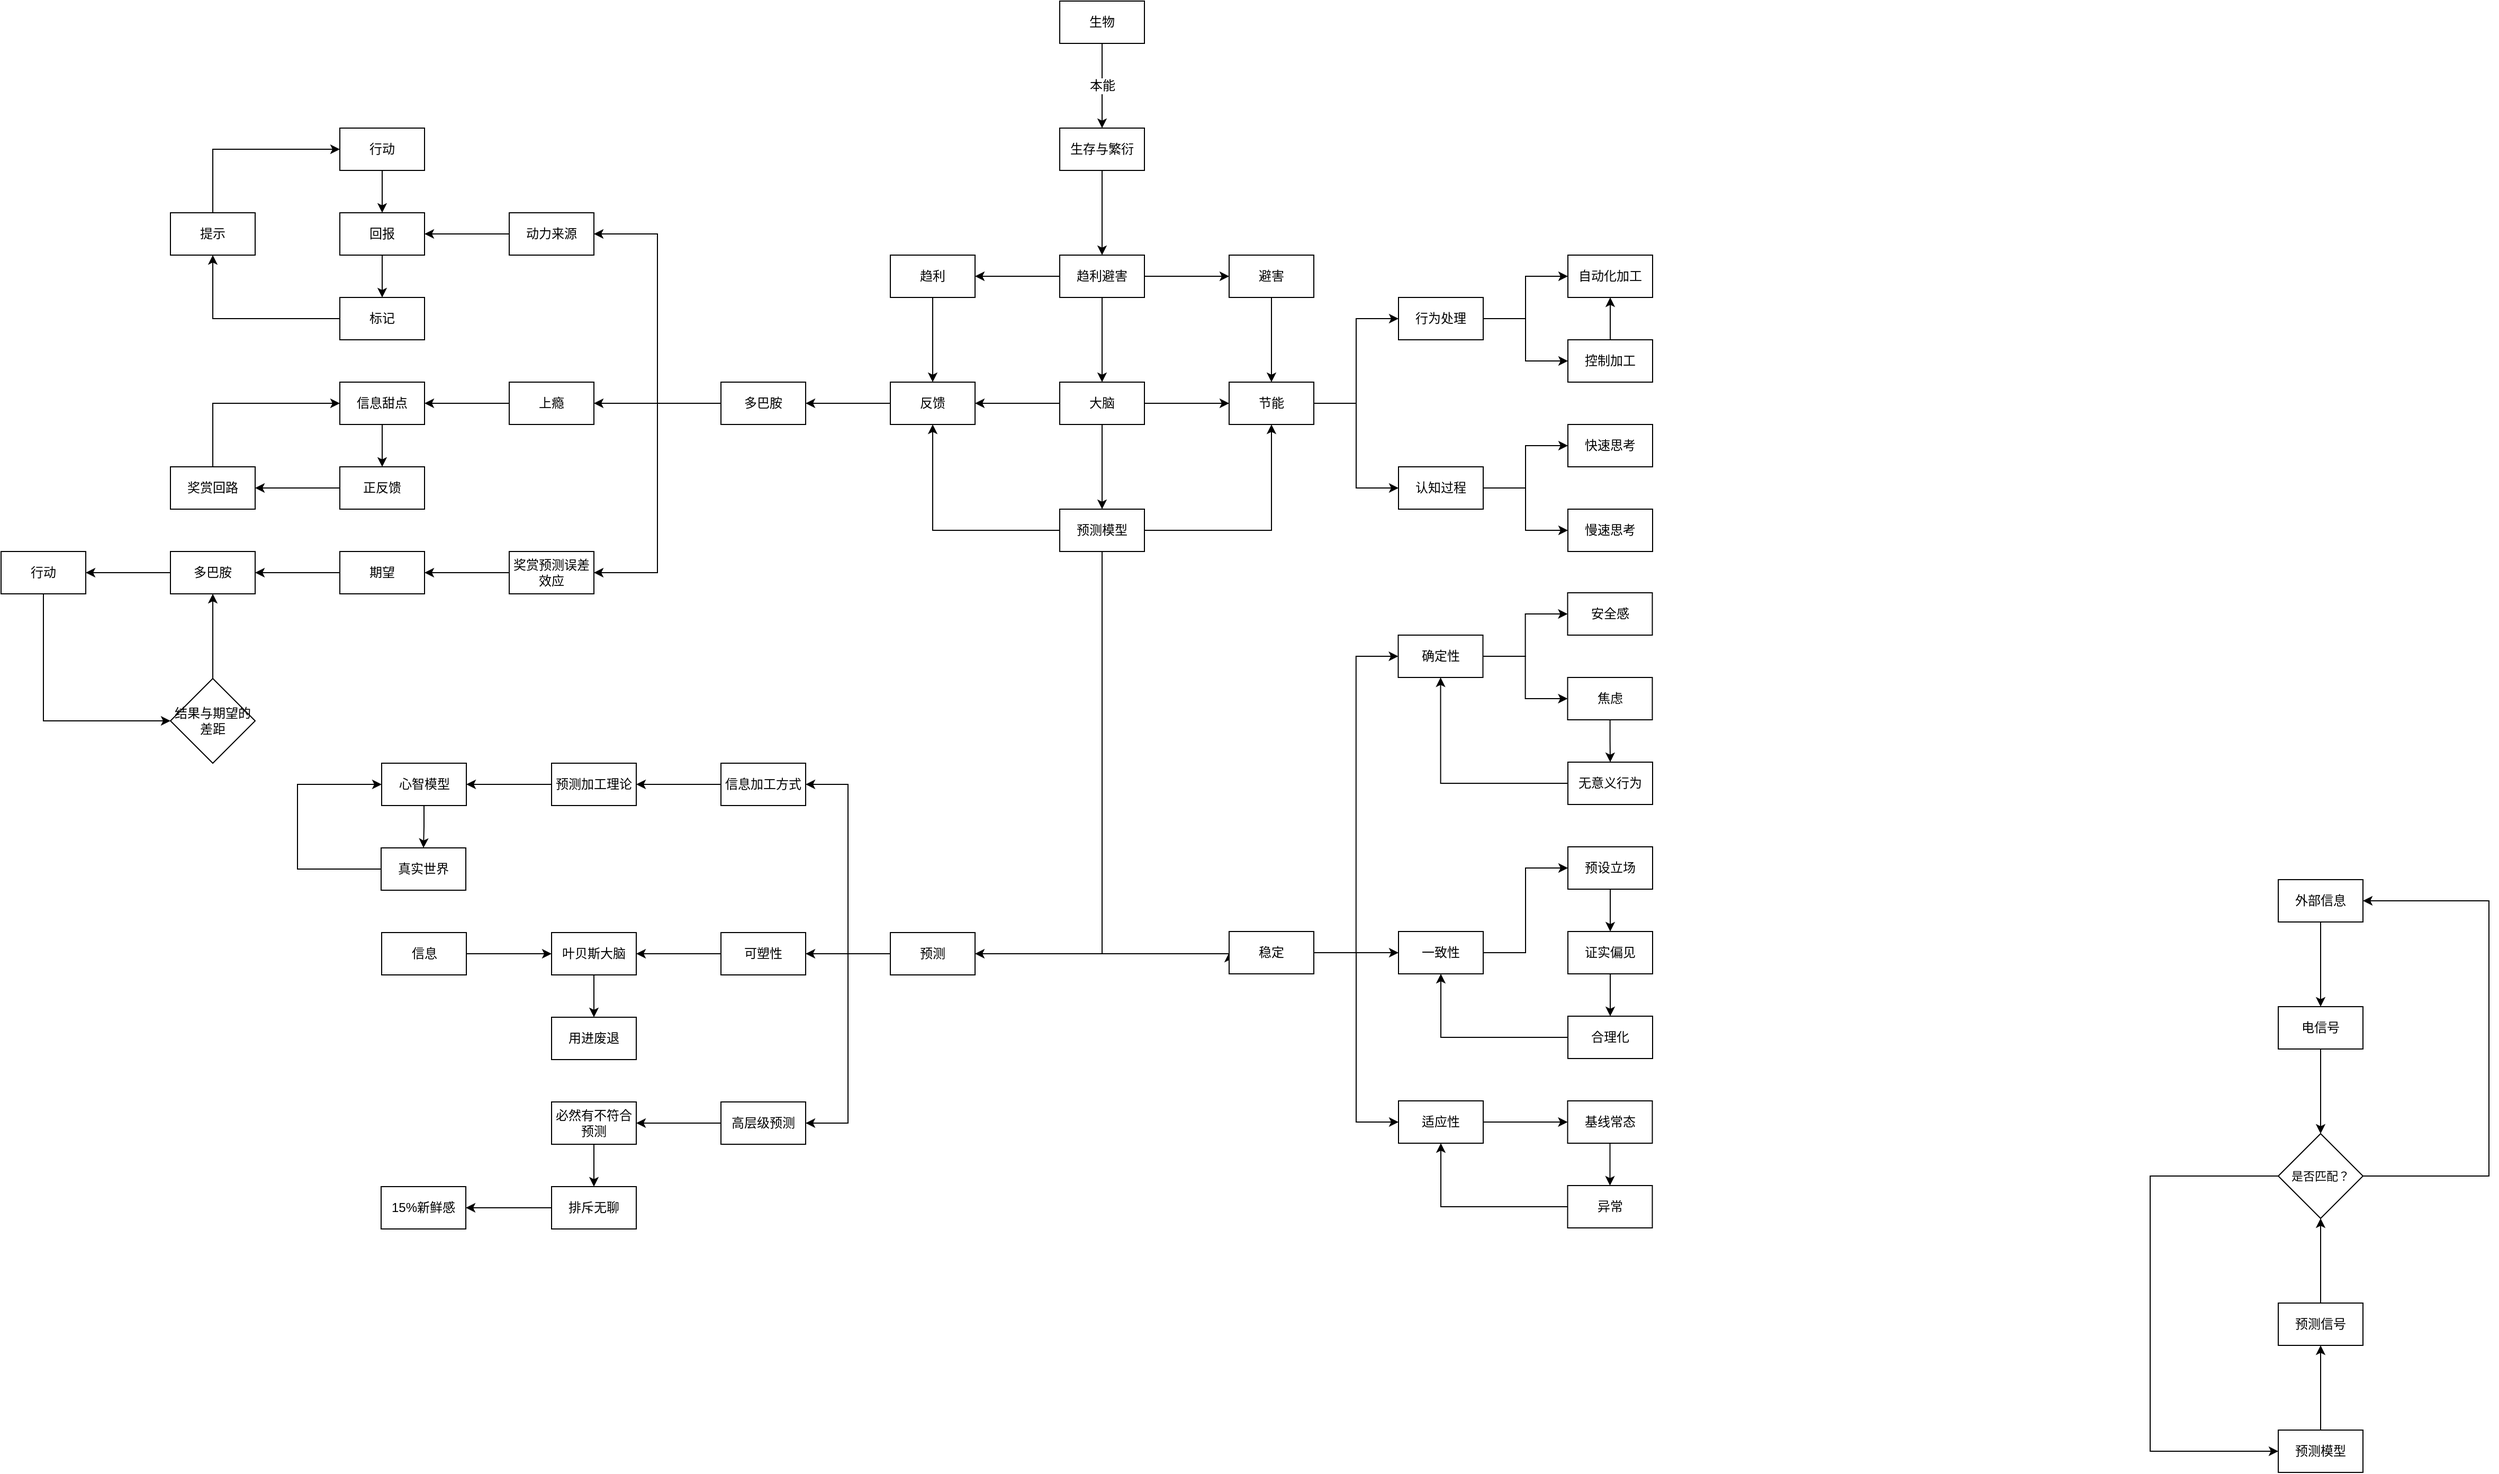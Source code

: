 <mxfile version="22.1.22" type="github">
  <diagram name="第 1 页" id="B83zCpAml06aFIMZX0r3">
    <mxGraphModel dx="1646" dy="426" grid="1" gridSize="10" guides="1" tooltips="1" connect="1" arrows="1" fold="1" page="1" pageScale="1" pageWidth="827" pageHeight="1169" math="0" shadow="0">
      <root>
        <mxCell id="0" />
        <mxCell id="1" parent="0" />
        <mxCell id="P6tir3zQ8PAI8nWjBx2F-4" value="" style="edgeStyle=orthogonalEdgeStyle;rounded=0;orthogonalLoop=1;jettySize=auto;html=1;" edge="1" parent="1" source="XxJGp6y9zTa0XZqB4tud-1" target="XxJGp6y9zTa0XZqB4tud-18">
          <mxGeometry relative="1" as="geometry" />
        </mxCell>
        <mxCell id="P6tir3zQ8PAI8nWjBx2F-6" value="" style="edgeStyle=orthogonalEdgeStyle;rounded=0;orthogonalLoop=1;jettySize=auto;html=1;" edge="1" parent="1" source="XxJGp6y9zTa0XZqB4tud-1" target="XxJGp6y9zTa0XZqB4tud-13">
          <mxGeometry relative="1" as="geometry" />
        </mxCell>
        <mxCell id="P6tir3zQ8PAI8nWjBx2F-7" value="" style="edgeStyle=orthogonalEdgeStyle;rounded=0;orthogonalLoop=1;jettySize=auto;html=1;" edge="1" parent="1" source="XxJGp6y9zTa0XZqB4tud-1" target="XxJGp6y9zTa0XZqB4tud-19">
          <mxGeometry relative="1" as="geometry" />
        </mxCell>
        <mxCell id="XxJGp6y9zTa0XZqB4tud-1" value="大脑" style="rounded=0;whiteSpace=wrap;html=1;" parent="1" vertex="1">
          <mxGeometry x="360" y="400" width="80" height="40" as="geometry" />
        </mxCell>
        <mxCell id="XxJGp6y9zTa0XZqB4tud-5" value="" style="edgeStyle=orthogonalEdgeStyle;rounded=0;orthogonalLoop=1;jettySize=auto;html=1;" parent="1" source="XxJGp6y9zTa0XZqB4tud-2" target="XxJGp6y9zTa0XZqB4tud-3" edge="1">
          <mxGeometry relative="1" as="geometry" />
        </mxCell>
        <mxCell id="P6tir3zQ8PAI8nWjBx2F-63" value="本能" style="edgeLabel;html=1;align=center;verticalAlign=middle;resizable=0;points=[];fontSize=12;spacingTop=0;spacingLeft=0;fontFamily=Helvetica;spacing=0;" vertex="1" connectable="0" parent="XxJGp6y9zTa0XZqB4tud-5">
          <mxGeometry relative="1" as="geometry">
            <mxPoint as="offset" />
          </mxGeometry>
        </mxCell>
        <mxCell id="XxJGp6y9zTa0XZqB4tud-2" value="生物" style="rounded=0;whiteSpace=wrap;html=1;" parent="1" vertex="1">
          <mxGeometry x="360" y="40" width="80" height="40" as="geometry" />
        </mxCell>
        <mxCell id="XxJGp6y9zTa0XZqB4tud-6" value="" style="edgeStyle=orthogonalEdgeStyle;rounded=0;orthogonalLoop=1;jettySize=auto;html=1;" parent="1" source="XxJGp6y9zTa0XZqB4tud-3" target="XxJGp6y9zTa0XZqB4tud-4" edge="1">
          <mxGeometry relative="1" as="geometry" />
        </mxCell>
        <mxCell id="XxJGp6y9zTa0XZqB4tud-3" value="生存与繁衍" style="rounded=0;whiteSpace=wrap;html=1;" parent="1" vertex="1">
          <mxGeometry x="360" y="160" width="80" height="40" as="geometry" />
        </mxCell>
        <mxCell id="XxJGp6y9zTa0XZqB4tud-7" value="" style="edgeStyle=orthogonalEdgeStyle;rounded=0;orthogonalLoop=1;jettySize=auto;html=1;" parent="1" source="XxJGp6y9zTa0XZqB4tud-4" target="XxJGp6y9zTa0XZqB4tud-1" edge="1">
          <mxGeometry relative="1" as="geometry" />
        </mxCell>
        <mxCell id="XxJGp6y9zTa0XZqB4tud-10" value="" style="edgeStyle=orthogonalEdgeStyle;rounded=0;orthogonalLoop=1;jettySize=auto;html=1;" parent="1" source="XxJGp6y9zTa0XZqB4tud-4" target="XxJGp6y9zTa0XZqB4tud-9" edge="1">
          <mxGeometry relative="1" as="geometry" />
        </mxCell>
        <mxCell id="XxJGp6y9zTa0XZqB4tud-14" value="" style="edgeStyle=orthogonalEdgeStyle;rounded=0;orthogonalLoop=1;jettySize=auto;html=1;" parent="1" source="XxJGp6y9zTa0XZqB4tud-4" target="XxJGp6y9zTa0XZqB4tud-12" edge="1">
          <mxGeometry relative="1" as="geometry" />
        </mxCell>
        <mxCell id="XxJGp6y9zTa0XZqB4tud-4" value="趋利避害" style="rounded=0;whiteSpace=wrap;html=1;" parent="1" vertex="1">
          <mxGeometry x="360" y="280" width="80" height="40" as="geometry" />
        </mxCell>
        <mxCell id="XxJGp6y9zTa0XZqB4tud-11" value="" style="edgeStyle=orthogonalEdgeStyle;rounded=0;orthogonalLoop=1;jettySize=auto;html=1;" parent="1" source="XxJGp6y9zTa0XZqB4tud-9" edge="1">
          <mxGeometry relative="1" as="geometry">
            <mxPoint x="240" y="400" as="targetPoint" />
          </mxGeometry>
        </mxCell>
        <mxCell id="XxJGp6y9zTa0XZqB4tud-9" value="趋利" style="rounded=0;whiteSpace=wrap;html=1;" parent="1" vertex="1">
          <mxGeometry x="200" y="280" width="80" height="40" as="geometry" />
        </mxCell>
        <mxCell id="P6tir3zQ8PAI8nWjBx2F-5" value="" style="edgeStyle=orthogonalEdgeStyle;rounded=0;orthogonalLoop=1;jettySize=auto;html=1;" edge="1" parent="1" source="XxJGp6y9zTa0XZqB4tud-12" target="XxJGp6y9zTa0XZqB4tud-18">
          <mxGeometry relative="1" as="geometry" />
        </mxCell>
        <mxCell id="XxJGp6y9zTa0XZqB4tud-12" value="避害" style="rounded=0;whiteSpace=wrap;html=1;" parent="1" vertex="1">
          <mxGeometry x="520" y="280" width="80" height="40" as="geometry" />
        </mxCell>
        <mxCell id="P6tir3zQ8PAI8nWjBx2F-8" style="edgeStyle=orthogonalEdgeStyle;rounded=0;orthogonalLoop=1;jettySize=auto;html=1;entryX=0.5;entryY=1;entryDx=0;entryDy=0;" edge="1" parent="1" source="XxJGp6y9zTa0XZqB4tud-13" target="XxJGp6y9zTa0XZqB4tud-19">
          <mxGeometry relative="1" as="geometry" />
        </mxCell>
        <mxCell id="P6tir3zQ8PAI8nWjBx2F-9" style="edgeStyle=orthogonalEdgeStyle;rounded=0;orthogonalLoop=1;jettySize=auto;html=1;entryX=0.5;entryY=1;entryDx=0;entryDy=0;" edge="1" parent="1" source="XxJGp6y9zTa0XZqB4tud-13" target="XxJGp6y9zTa0XZqB4tud-18">
          <mxGeometry relative="1" as="geometry" />
        </mxCell>
        <mxCell id="P6tir3zQ8PAI8nWjBx2F-18" style="edgeStyle=orthogonalEdgeStyle;rounded=0;orthogonalLoop=1;jettySize=auto;html=1;entryX=1;entryY=0.5;entryDx=0;entryDy=0;" edge="1" parent="1" source="XxJGp6y9zTa0XZqB4tud-13" target="XxJGp6y9zTa0XZqB4tud-71">
          <mxGeometry relative="1" as="geometry">
            <Array as="points">
              <mxPoint x="400" y="940" />
            </Array>
          </mxGeometry>
        </mxCell>
        <mxCell id="P6tir3zQ8PAI8nWjBx2F-21" style="edgeStyle=orthogonalEdgeStyle;rounded=0;orthogonalLoop=1;jettySize=auto;html=1;entryX=0;entryY=0.5;entryDx=0;entryDy=0;" edge="1" parent="1" source="XxJGp6y9zTa0XZqB4tud-13" target="XxJGp6y9zTa0XZqB4tud-22">
          <mxGeometry relative="1" as="geometry">
            <Array as="points">
              <mxPoint x="400" y="940" />
            </Array>
          </mxGeometry>
        </mxCell>
        <mxCell id="XxJGp6y9zTa0XZqB4tud-13" value="预测模型" style="rounded=0;whiteSpace=wrap;html=1;" parent="1" vertex="1">
          <mxGeometry x="360" y="520" width="80" height="40" as="geometry" />
        </mxCell>
        <mxCell id="wkrBox2u_KVxkJhc_cft-66" value="" style="edgeStyle=orthogonalEdgeStyle;shape=connector;rounded=0;orthogonalLoop=1;jettySize=auto;html=1;labelBackgroundColor=default;strokeColor=default;align=center;verticalAlign=middle;fontFamily=Helvetica;fontSize=11;fontColor=default;endArrow=classic;" parent="1" source="XxJGp6y9zTa0XZqB4tud-19" target="wkrBox2u_KVxkJhc_cft-49" edge="1">
          <mxGeometry relative="1" as="geometry" />
        </mxCell>
        <mxCell id="XxJGp6y9zTa0XZqB4tud-19" value="反馈" style="rounded=0;whiteSpace=wrap;html=1;" parent="1" vertex="1">
          <mxGeometry x="200" y="400" width="80" height="40" as="geometry" />
        </mxCell>
        <mxCell id="XxJGp6y9zTa0XZqB4tud-67" value="" style="group" parent="1" vertex="1" connectable="0">
          <mxGeometry x="520" y="599" width="400" height="600" as="geometry" />
        </mxCell>
        <mxCell id="XxJGp6y9zTa0XZqB4tud-22" value="稳定" style="rounded=0;whiteSpace=wrap;html=1;" parent="XxJGp6y9zTa0XZqB4tud-67" vertex="1">
          <mxGeometry y="320" width="80" height="40" as="geometry" />
        </mxCell>
        <mxCell id="XxJGp6y9zTa0XZqB4tud-38" value="一致性" style="rounded=0;whiteSpace=wrap;html=1;" parent="XxJGp6y9zTa0XZqB4tud-67" vertex="1">
          <mxGeometry x="160" y="320" width="80" height="40" as="geometry" />
        </mxCell>
        <mxCell id="XxJGp6y9zTa0XZqB4tud-39" value="" style="edgeStyle=orthogonalEdgeStyle;rounded=0;orthogonalLoop=1;jettySize=auto;html=1;" parent="XxJGp6y9zTa0XZqB4tud-67" source="XxJGp6y9zTa0XZqB4tud-22" target="XxJGp6y9zTa0XZqB4tud-38" edge="1">
          <mxGeometry relative="1" as="geometry" />
        </mxCell>
        <mxCell id="XxJGp6y9zTa0XZqB4tud-40" value="适应性" style="rounded=0;whiteSpace=wrap;html=1;" parent="XxJGp6y9zTa0XZqB4tud-67" vertex="1">
          <mxGeometry x="160" y="480" width="80" height="40" as="geometry" />
        </mxCell>
        <mxCell id="XxJGp6y9zTa0XZqB4tud-43" style="edgeStyle=orthogonalEdgeStyle;rounded=0;orthogonalLoop=1;jettySize=auto;html=1;entryX=0;entryY=0.5;entryDx=0;entryDy=0;" parent="XxJGp6y9zTa0XZqB4tud-67" source="XxJGp6y9zTa0XZqB4tud-22" target="XxJGp6y9zTa0XZqB4tud-40" edge="1">
          <mxGeometry relative="1" as="geometry" />
        </mxCell>
        <mxCell id="XxJGp6y9zTa0XZqB4tud-41" value="确定性" style="rounded=0;whiteSpace=wrap;html=1;" parent="XxJGp6y9zTa0XZqB4tud-67" vertex="1">
          <mxGeometry x="159.75" y="40" width="80" height="40" as="geometry" />
        </mxCell>
        <mxCell id="XxJGp6y9zTa0XZqB4tud-42" style="edgeStyle=orthogonalEdgeStyle;rounded=0;orthogonalLoop=1;jettySize=auto;html=1;entryX=0;entryY=0.5;entryDx=0;entryDy=0;" parent="XxJGp6y9zTa0XZqB4tud-67" source="XxJGp6y9zTa0XZqB4tud-22" target="XxJGp6y9zTa0XZqB4tud-41" edge="1">
          <mxGeometry relative="1" as="geometry" />
        </mxCell>
        <mxCell id="XxJGp6y9zTa0XZqB4tud-44" value="安全感" style="rounded=0;whiteSpace=wrap;html=1;" parent="XxJGp6y9zTa0XZqB4tud-67" vertex="1">
          <mxGeometry x="319.75" width="80" height="40" as="geometry" />
        </mxCell>
        <mxCell id="XxJGp6y9zTa0XZqB4tud-46" style="edgeStyle=orthogonalEdgeStyle;rounded=0;orthogonalLoop=1;jettySize=auto;html=1;entryX=0;entryY=0.5;entryDx=0;entryDy=0;" parent="XxJGp6y9zTa0XZqB4tud-67" source="XxJGp6y9zTa0XZqB4tud-41" target="XxJGp6y9zTa0XZqB4tud-44" edge="1">
          <mxGeometry relative="1" as="geometry" />
        </mxCell>
        <mxCell id="XxJGp6y9zTa0XZqB4tud-45" value="焦虑" style="rounded=0;whiteSpace=wrap;html=1;" parent="XxJGp6y9zTa0XZqB4tud-67" vertex="1">
          <mxGeometry x="319.75" y="80" width="80" height="40" as="geometry" />
        </mxCell>
        <mxCell id="XxJGp6y9zTa0XZqB4tud-47" style="edgeStyle=orthogonalEdgeStyle;rounded=0;orthogonalLoop=1;jettySize=auto;html=1;" parent="XxJGp6y9zTa0XZqB4tud-67" source="XxJGp6y9zTa0XZqB4tud-41" target="XxJGp6y9zTa0XZqB4tud-45" edge="1">
          <mxGeometry relative="1" as="geometry" />
        </mxCell>
        <mxCell id="XxJGp6y9zTa0XZqB4tud-49" value="预设立场" style="rounded=0;whiteSpace=wrap;html=1;" parent="XxJGp6y9zTa0XZqB4tud-67" vertex="1">
          <mxGeometry x="320" y="240" width="80" height="40" as="geometry" />
        </mxCell>
        <mxCell id="XxJGp6y9zTa0XZqB4tud-53" style="edgeStyle=orthogonalEdgeStyle;rounded=0;orthogonalLoop=1;jettySize=auto;html=1;entryX=0;entryY=0.5;entryDx=0;entryDy=0;" parent="XxJGp6y9zTa0XZqB4tud-67" source="XxJGp6y9zTa0XZqB4tud-38" target="XxJGp6y9zTa0XZqB4tud-49" edge="1">
          <mxGeometry relative="1" as="geometry" />
        </mxCell>
        <mxCell id="XxJGp6y9zTa0XZqB4tud-50" value="证实偏见" style="rounded=0;whiteSpace=wrap;html=1;" parent="XxJGp6y9zTa0XZqB4tud-67" vertex="1">
          <mxGeometry x="320" y="320" width="80" height="40" as="geometry" />
        </mxCell>
        <mxCell id="XxJGp6y9zTa0XZqB4tud-55" value="" style="edgeStyle=orthogonalEdgeStyle;rounded=0;orthogonalLoop=1;jettySize=auto;html=1;" parent="XxJGp6y9zTa0XZqB4tud-67" source="XxJGp6y9zTa0XZqB4tud-49" target="XxJGp6y9zTa0XZqB4tud-50" edge="1">
          <mxGeometry relative="1" as="geometry" />
        </mxCell>
        <mxCell id="XxJGp6y9zTa0XZqB4tud-54" style="edgeStyle=orthogonalEdgeStyle;rounded=0;orthogonalLoop=1;jettySize=auto;html=1;" parent="XxJGp6y9zTa0XZqB4tud-67" source="XxJGp6y9zTa0XZqB4tud-52" target="XxJGp6y9zTa0XZqB4tud-38" edge="1">
          <mxGeometry relative="1" as="geometry" />
        </mxCell>
        <mxCell id="XxJGp6y9zTa0XZqB4tud-52" value="合理化" style="rounded=0;whiteSpace=wrap;html=1;" parent="XxJGp6y9zTa0XZqB4tud-67" vertex="1">
          <mxGeometry x="320" y="400" width="80" height="40" as="geometry" />
        </mxCell>
        <mxCell id="XxJGp6y9zTa0XZqB4tud-56" value="" style="edgeStyle=orthogonalEdgeStyle;rounded=0;orthogonalLoop=1;jettySize=auto;html=1;" parent="XxJGp6y9zTa0XZqB4tud-67" source="XxJGp6y9zTa0XZqB4tud-50" target="XxJGp6y9zTa0XZqB4tud-52" edge="1">
          <mxGeometry relative="1" as="geometry" />
        </mxCell>
        <mxCell id="XxJGp6y9zTa0XZqB4tud-57" value="基线常态" style="rounded=0;whiteSpace=wrap;html=1;" parent="XxJGp6y9zTa0XZqB4tud-67" vertex="1">
          <mxGeometry x="319.75" y="480" width="80" height="40" as="geometry" />
        </mxCell>
        <mxCell id="XxJGp6y9zTa0XZqB4tud-64" style="edgeStyle=orthogonalEdgeStyle;rounded=0;orthogonalLoop=1;jettySize=auto;html=1;entryX=0;entryY=0.5;entryDx=0;entryDy=0;" parent="XxJGp6y9zTa0XZqB4tud-67" source="XxJGp6y9zTa0XZqB4tud-40" target="XxJGp6y9zTa0XZqB4tud-57" edge="1">
          <mxGeometry relative="1" as="geometry" />
        </mxCell>
        <mxCell id="XxJGp6y9zTa0XZqB4tud-61" style="edgeStyle=orthogonalEdgeStyle;rounded=0;orthogonalLoop=1;jettySize=auto;html=1;entryX=0.5;entryY=1;entryDx=0;entryDy=0;" parent="XxJGp6y9zTa0XZqB4tud-67" source="XxJGp6y9zTa0XZqB4tud-58" target="XxJGp6y9zTa0XZqB4tud-41" edge="1">
          <mxGeometry relative="1" as="geometry">
            <mxPoint x="200" y="90" as="targetPoint" />
          </mxGeometry>
        </mxCell>
        <mxCell id="XxJGp6y9zTa0XZqB4tud-58" value="无意义行为" style="rounded=0;whiteSpace=wrap;html=1;" parent="XxJGp6y9zTa0XZqB4tud-67" vertex="1">
          <mxGeometry x="320" y="160" width="80" height="40" as="geometry" />
        </mxCell>
        <mxCell id="XxJGp6y9zTa0XZqB4tud-59" value="" style="edgeStyle=orthogonalEdgeStyle;rounded=0;orthogonalLoop=1;jettySize=auto;html=1;" parent="XxJGp6y9zTa0XZqB4tud-67" source="XxJGp6y9zTa0XZqB4tud-45" target="XxJGp6y9zTa0XZqB4tud-58" edge="1">
          <mxGeometry relative="1" as="geometry" />
        </mxCell>
        <mxCell id="XxJGp6y9zTa0XZqB4tud-66" style="edgeStyle=orthogonalEdgeStyle;rounded=0;orthogonalLoop=1;jettySize=auto;html=1;entryX=0.5;entryY=1;entryDx=0;entryDy=0;" parent="XxJGp6y9zTa0XZqB4tud-67" source="XxJGp6y9zTa0XZqB4tud-62" target="XxJGp6y9zTa0XZqB4tud-40" edge="1">
          <mxGeometry relative="1" as="geometry" />
        </mxCell>
        <mxCell id="XxJGp6y9zTa0XZqB4tud-62" value="异常" style="rounded=0;whiteSpace=wrap;html=1;" parent="XxJGp6y9zTa0XZqB4tud-67" vertex="1">
          <mxGeometry x="319.75" y="560" width="80" height="40" as="geometry" />
        </mxCell>
        <mxCell id="XxJGp6y9zTa0XZqB4tud-65" style="edgeStyle=orthogonalEdgeStyle;rounded=0;orthogonalLoop=1;jettySize=auto;html=1;entryX=0.5;entryY=0;entryDx=0;entryDy=0;" parent="XxJGp6y9zTa0XZqB4tud-67" source="XxJGp6y9zTa0XZqB4tud-57" target="XxJGp6y9zTa0XZqB4tud-62" edge="1">
          <mxGeometry relative="1" as="geometry" />
        </mxCell>
        <mxCell id="XxJGp6y9zTa0XZqB4tud-68" value="" style="group" parent="1" vertex="1" connectable="0">
          <mxGeometry x="520" y="280" width="400" height="280" as="geometry" />
        </mxCell>
        <mxCell id="XxJGp6y9zTa0XZqB4tud-18" value="节能" style="rounded=0;whiteSpace=wrap;html=1;" parent="XxJGp6y9zTa0XZqB4tud-68" vertex="1">
          <mxGeometry y="120" width="80" height="40" as="geometry" />
        </mxCell>
        <mxCell id="XxJGp6y9zTa0XZqB4tud-25" value="认知过程" style="rounded=0;whiteSpace=wrap;html=1;" parent="XxJGp6y9zTa0XZqB4tud-68" vertex="1">
          <mxGeometry x="160" y="200" width="80" height="40" as="geometry" />
        </mxCell>
        <mxCell id="XxJGp6y9zTa0XZqB4tud-28" style="edgeStyle=orthogonalEdgeStyle;rounded=0;orthogonalLoop=1;jettySize=auto;html=1;entryX=0;entryY=0.5;entryDx=0;entryDy=0;" parent="XxJGp6y9zTa0XZqB4tud-68" source="XxJGp6y9zTa0XZqB4tud-18" target="XxJGp6y9zTa0XZqB4tud-25" edge="1">
          <mxGeometry relative="1" as="geometry" />
        </mxCell>
        <mxCell id="XxJGp6y9zTa0XZqB4tud-26" value="行为处理" style="rounded=0;whiteSpace=wrap;html=1;" parent="XxJGp6y9zTa0XZqB4tud-68" vertex="1">
          <mxGeometry x="160" y="40" width="80" height="40" as="geometry" />
        </mxCell>
        <mxCell id="XxJGp6y9zTa0XZqB4tud-27" style="edgeStyle=orthogonalEdgeStyle;rounded=0;orthogonalLoop=1;jettySize=auto;html=1;entryX=0;entryY=0.5;entryDx=0;entryDy=0;" parent="XxJGp6y9zTa0XZqB4tud-68" source="XxJGp6y9zTa0XZqB4tud-18" target="XxJGp6y9zTa0XZqB4tud-26" edge="1">
          <mxGeometry relative="1" as="geometry" />
        </mxCell>
        <mxCell id="XxJGp6y9zTa0XZqB4tud-29" value="自动化加工" style="rounded=0;whiteSpace=wrap;html=1;" parent="XxJGp6y9zTa0XZqB4tud-68" vertex="1">
          <mxGeometry x="320" width="80" height="40" as="geometry" />
        </mxCell>
        <mxCell id="XxJGp6y9zTa0XZqB4tud-33" style="edgeStyle=orthogonalEdgeStyle;rounded=0;orthogonalLoop=1;jettySize=auto;html=1;entryX=0;entryY=0.5;entryDx=0;entryDy=0;" parent="XxJGp6y9zTa0XZqB4tud-68" source="XxJGp6y9zTa0XZqB4tud-26" target="XxJGp6y9zTa0XZqB4tud-29" edge="1">
          <mxGeometry relative="1" as="geometry" />
        </mxCell>
        <mxCell id="XxJGp6y9zTa0XZqB4tud-35" value="" style="edgeStyle=orthogonalEdgeStyle;rounded=0;orthogonalLoop=1;jettySize=auto;html=1;" parent="XxJGp6y9zTa0XZqB4tud-68" source="XxJGp6y9zTa0XZqB4tud-30" target="XxJGp6y9zTa0XZqB4tud-29" edge="1">
          <mxGeometry relative="1" as="geometry" />
        </mxCell>
        <mxCell id="XxJGp6y9zTa0XZqB4tud-30" value="控制加工" style="rounded=0;whiteSpace=wrap;html=1;" parent="XxJGp6y9zTa0XZqB4tud-68" vertex="1">
          <mxGeometry x="320" y="80" width="80" height="40" as="geometry" />
        </mxCell>
        <mxCell id="XxJGp6y9zTa0XZqB4tud-34" style="edgeStyle=orthogonalEdgeStyle;rounded=0;orthogonalLoop=1;jettySize=auto;html=1;entryX=0;entryY=0.5;entryDx=0;entryDy=0;" parent="XxJGp6y9zTa0XZqB4tud-68" source="XxJGp6y9zTa0XZqB4tud-26" target="XxJGp6y9zTa0XZqB4tud-30" edge="1">
          <mxGeometry relative="1" as="geometry" />
        </mxCell>
        <mxCell id="XxJGp6y9zTa0XZqB4tud-31" value="快速思考" style="rounded=0;whiteSpace=wrap;html=1;" parent="XxJGp6y9zTa0XZqB4tud-68" vertex="1">
          <mxGeometry x="320" y="160" width="80" height="40" as="geometry" />
        </mxCell>
        <mxCell id="XxJGp6y9zTa0XZqB4tud-36" style="edgeStyle=orthogonalEdgeStyle;rounded=0;orthogonalLoop=1;jettySize=auto;html=1;" parent="XxJGp6y9zTa0XZqB4tud-68" source="XxJGp6y9zTa0XZqB4tud-25" target="XxJGp6y9zTa0XZqB4tud-31" edge="1">
          <mxGeometry relative="1" as="geometry" />
        </mxCell>
        <mxCell id="XxJGp6y9zTa0XZqB4tud-32" value="慢速思考" style="rounded=0;whiteSpace=wrap;html=1;" parent="XxJGp6y9zTa0XZqB4tud-68" vertex="1">
          <mxGeometry x="320" y="240" width="80" height="40" as="geometry" />
        </mxCell>
        <mxCell id="XxJGp6y9zTa0XZqB4tud-37" style="edgeStyle=orthogonalEdgeStyle;rounded=0;orthogonalLoop=1;jettySize=auto;html=1;entryX=0;entryY=0.5;entryDx=0;entryDy=0;" parent="XxJGp6y9zTa0XZqB4tud-68" source="XxJGp6y9zTa0XZqB4tud-25" target="XxJGp6y9zTa0XZqB4tud-32" edge="1">
          <mxGeometry relative="1" as="geometry" />
        </mxCell>
        <mxCell id="wkrBox2u_KVxkJhc_cft-28" value="" style="group" parent="1" vertex="1" connectable="0">
          <mxGeometry x="1390" y="870" width="320" height="560" as="geometry" />
        </mxCell>
        <mxCell id="wkrBox2u_KVxkJhc_cft-11" value="外部信息" style="rounded=0;whiteSpace=wrap;html=1;" parent="wkrBox2u_KVxkJhc_cft-28" vertex="1">
          <mxGeometry x="121" width="80" height="40" as="geometry" />
        </mxCell>
        <mxCell id="wkrBox2u_KVxkJhc_cft-13" value="电信号" style="rounded=0;whiteSpace=wrap;html=1;" parent="wkrBox2u_KVxkJhc_cft-28" vertex="1">
          <mxGeometry x="121" y="120" width="80" height="40" as="geometry" />
        </mxCell>
        <mxCell id="wkrBox2u_KVxkJhc_cft-15" value="" style="edgeStyle=orthogonalEdgeStyle;shape=connector;rounded=0;orthogonalLoop=1;jettySize=auto;html=1;labelBackgroundColor=default;strokeColor=default;align=center;verticalAlign=middle;fontFamily=Helvetica;fontSize=11;fontColor=default;endArrow=classic;" parent="wkrBox2u_KVxkJhc_cft-28" source="wkrBox2u_KVxkJhc_cft-11" target="wkrBox2u_KVxkJhc_cft-13" edge="1">
          <mxGeometry relative="1" as="geometry" />
        </mxCell>
        <mxCell id="wkrBox2u_KVxkJhc_cft-17" value="预测模型" style="rounded=0;whiteSpace=wrap;html=1;" parent="wkrBox2u_KVxkJhc_cft-28" vertex="1">
          <mxGeometry x="121" y="520" width="80" height="40" as="geometry" />
        </mxCell>
        <mxCell id="wkrBox2u_KVxkJhc_cft-18" value="预测信号" style="rounded=0;whiteSpace=wrap;html=1;" parent="wkrBox2u_KVxkJhc_cft-28" vertex="1">
          <mxGeometry x="121" y="400" width="80" height="40" as="geometry" />
        </mxCell>
        <mxCell id="wkrBox2u_KVxkJhc_cft-20" value="" style="edgeStyle=orthogonalEdgeStyle;shape=connector;rounded=0;orthogonalLoop=1;jettySize=auto;html=1;labelBackgroundColor=default;strokeColor=default;align=center;verticalAlign=middle;fontFamily=Helvetica;fontSize=11;fontColor=default;endArrow=classic;" parent="wkrBox2u_KVxkJhc_cft-28" source="wkrBox2u_KVxkJhc_cft-17" target="wkrBox2u_KVxkJhc_cft-18" edge="1">
          <mxGeometry relative="1" as="geometry" />
        </mxCell>
        <mxCell id="wkrBox2u_KVxkJhc_cft-26" style="edgeStyle=orthogonalEdgeStyle;shape=connector;rounded=0;orthogonalLoop=1;jettySize=auto;html=1;entryX=0;entryY=0.5;entryDx=0;entryDy=0;labelBackgroundColor=default;strokeColor=default;align=center;verticalAlign=middle;fontFamily=Helvetica;fontSize=11;fontColor=default;endArrow=classic;" parent="wkrBox2u_KVxkJhc_cft-28" source="wkrBox2u_KVxkJhc_cft-22" target="wkrBox2u_KVxkJhc_cft-17" edge="1">
          <mxGeometry relative="1" as="geometry">
            <Array as="points">
              <mxPoint y="280" />
              <mxPoint y="540" />
            </Array>
          </mxGeometry>
        </mxCell>
        <mxCell id="wkrBox2u_KVxkJhc_cft-27" style="edgeStyle=orthogonalEdgeStyle;shape=connector;rounded=0;orthogonalLoop=1;jettySize=auto;html=1;entryX=1;entryY=0.5;entryDx=0;entryDy=0;labelBackgroundColor=default;strokeColor=default;align=center;verticalAlign=middle;fontFamily=Helvetica;fontSize=11;fontColor=default;endArrow=classic;" parent="wkrBox2u_KVxkJhc_cft-28" source="wkrBox2u_KVxkJhc_cft-22" target="wkrBox2u_KVxkJhc_cft-11" edge="1">
          <mxGeometry relative="1" as="geometry">
            <Array as="points">
              <mxPoint x="320" y="280" />
              <mxPoint x="320" y="20" />
            </Array>
          </mxGeometry>
        </mxCell>
        <mxCell id="wkrBox2u_KVxkJhc_cft-22" value="是否匹配？" style="rhombus;whiteSpace=wrap;html=1;fontFamily=Helvetica;fontSize=11;fontColor=default;" parent="wkrBox2u_KVxkJhc_cft-28" vertex="1">
          <mxGeometry x="121" y="240" width="80" height="80" as="geometry" />
        </mxCell>
        <mxCell id="wkrBox2u_KVxkJhc_cft-23" value="" style="edgeStyle=orthogonalEdgeStyle;shape=connector;rounded=0;orthogonalLoop=1;jettySize=auto;html=1;labelBackgroundColor=default;strokeColor=default;align=center;verticalAlign=middle;fontFamily=Helvetica;fontSize=11;fontColor=default;endArrow=classic;" parent="wkrBox2u_KVxkJhc_cft-28" source="wkrBox2u_KVxkJhc_cft-13" target="wkrBox2u_KVxkJhc_cft-22" edge="1">
          <mxGeometry relative="1" as="geometry" />
        </mxCell>
        <mxCell id="wkrBox2u_KVxkJhc_cft-24" value="" style="edgeStyle=orthogonalEdgeStyle;shape=connector;rounded=0;orthogonalLoop=1;jettySize=auto;html=1;labelBackgroundColor=default;strokeColor=default;align=center;verticalAlign=middle;fontFamily=Helvetica;fontSize=11;fontColor=default;endArrow=classic;" parent="wkrBox2u_KVxkJhc_cft-28" source="wkrBox2u_KVxkJhc_cft-18" target="wkrBox2u_KVxkJhc_cft-22" edge="1">
          <mxGeometry relative="1" as="geometry" />
        </mxCell>
        <mxCell id="wkrBox2u_KVxkJhc_cft-64" value="" style="edgeStyle=orthogonalEdgeStyle;shape=connector;rounded=0;orthogonalLoop=1;jettySize=auto;html=1;labelBackgroundColor=default;strokeColor=default;align=center;verticalAlign=middle;fontFamily=Helvetica;fontSize=11;fontColor=default;endArrow=classic;" parent="1" source="wkrBox2u_KVxkJhc_cft-46" target="wkrBox2u_KVxkJhc_cft-56" edge="1">
          <mxGeometry relative="1" as="geometry" />
        </mxCell>
        <mxCell id="wkrBox2u_KVxkJhc_cft-46" value="动力来源" style="rounded=0;whiteSpace=wrap;html=1;" parent="1" vertex="1">
          <mxGeometry x="-160" y="240" width="80" height="40" as="geometry" />
        </mxCell>
        <mxCell id="wkrBox2u_KVxkJhc_cft-74" value="" style="edgeStyle=orthogonalEdgeStyle;shape=connector;rounded=0;orthogonalLoop=1;jettySize=auto;html=1;labelBackgroundColor=default;strokeColor=default;align=center;verticalAlign=middle;fontFamily=Helvetica;fontSize=11;fontColor=default;endArrow=classic;" edge="1" parent="1" source="wkrBox2u_KVxkJhc_cft-54" target="wkrBox2u_KVxkJhc_cft-68">
          <mxGeometry relative="1" as="geometry" />
        </mxCell>
        <mxCell id="wkrBox2u_KVxkJhc_cft-54" value="上瘾" style="rounded=0;whiteSpace=wrap;html=1;" parent="1" vertex="1">
          <mxGeometry x="-160" y="400" width="80" height="40" as="geometry" />
        </mxCell>
        <mxCell id="wkrBox2u_KVxkJhc_cft-63" style="edgeStyle=orthogonalEdgeStyle;shape=connector;rounded=0;orthogonalLoop=1;jettySize=auto;html=1;entryX=1;entryY=0.5;entryDx=0;entryDy=0;labelBackgroundColor=default;strokeColor=default;align=center;verticalAlign=middle;fontFamily=Helvetica;fontSize=11;fontColor=default;endArrow=classic;" parent="1" source="wkrBox2u_KVxkJhc_cft-49" target="wkrBox2u_KVxkJhc_cft-46" edge="1">
          <mxGeometry relative="1" as="geometry" />
        </mxCell>
        <mxCell id="wkrBox2u_KVxkJhc_cft-65" style="edgeStyle=orthogonalEdgeStyle;shape=connector;rounded=0;orthogonalLoop=1;jettySize=auto;html=1;entryX=1;entryY=0.5;entryDx=0;entryDy=0;labelBackgroundColor=default;strokeColor=default;align=center;verticalAlign=middle;fontFamily=Helvetica;fontSize=11;fontColor=default;endArrow=classic;" parent="1" source="wkrBox2u_KVxkJhc_cft-49" target="wkrBox2u_KVxkJhc_cft-54" edge="1">
          <mxGeometry relative="1" as="geometry" />
        </mxCell>
        <mxCell id="wkrBox2u_KVxkJhc_cft-75" style="edgeStyle=orthogonalEdgeStyle;shape=connector;rounded=0;orthogonalLoop=1;jettySize=auto;html=1;entryX=1;entryY=0.5;entryDx=0;entryDy=0;labelBackgroundColor=default;strokeColor=default;align=center;verticalAlign=middle;fontFamily=Helvetica;fontSize=11;fontColor=default;endArrow=classic;" edge="1" parent="1" source="wkrBox2u_KVxkJhc_cft-49" target="wkrBox2u_KVxkJhc_cft-50">
          <mxGeometry relative="1" as="geometry" />
        </mxCell>
        <mxCell id="wkrBox2u_KVxkJhc_cft-49" value="多巴胺" style="rounded=0;whiteSpace=wrap;html=1;" parent="1" vertex="1">
          <mxGeometry x="40" y="400" width="80" height="40" as="geometry" />
        </mxCell>
        <mxCell id="P6tir3zQ8PAI8nWjBx2F-24" style="edgeStyle=orthogonalEdgeStyle;rounded=0;orthogonalLoop=1;jettySize=auto;html=1;entryX=1;entryY=0.5;entryDx=0;entryDy=0;" edge="1" parent="1" source="wkrBox2u_KVxkJhc_cft-50" target="P6tir3zQ8PAI8nWjBx2F-19">
          <mxGeometry relative="1" as="geometry" />
        </mxCell>
        <mxCell id="wkrBox2u_KVxkJhc_cft-50" value="奖赏预测误差效应" style="rounded=0;whiteSpace=wrap;html=1;" parent="1" vertex="1">
          <mxGeometry x="-160" y="560" width="80" height="40" as="geometry" />
        </mxCell>
        <mxCell id="wkrBox2u_KVxkJhc_cft-58" value="" style="edgeStyle=orthogonalEdgeStyle;shape=connector;rounded=0;orthogonalLoop=1;jettySize=auto;html=1;labelBackgroundColor=default;strokeColor=default;align=center;verticalAlign=middle;fontFamily=Helvetica;fontSize=11;fontColor=default;endArrow=classic;" parent="1" source="wkrBox2u_KVxkJhc_cft-55" target="wkrBox2u_KVxkJhc_cft-56" edge="1">
          <mxGeometry relative="1" as="geometry" />
        </mxCell>
        <mxCell id="wkrBox2u_KVxkJhc_cft-55" value="行动" style="rounded=0;whiteSpace=wrap;html=1;" parent="1" vertex="1">
          <mxGeometry x="-320" y="160" width="80" height="40" as="geometry" />
        </mxCell>
        <mxCell id="wkrBox2u_KVxkJhc_cft-59" value="" style="edgeStyle=orthogonalEdgeStyle;shape=connector;rounded=0;orthogonalLoop=1;jettySize=auto;html=1;labelBackgroundColor=default;strokeColor=default;align=center;verticalAlign=middle;fontFamily=Helvetica;fontSize=11;fontColor=default;endArrow=classic;" parent="1" source="wkrBox2u_KVxkJhc_cft-56" target="wkrBox2u_KVxkJhc_cft-57" edge="1">
          <mxGeometry relative="1" as="geometry" />
        </mxCell>
        <mxCell id="wkrBox2u_KVxkJhc_cft-56" value="回报" style="rounded=0;whiteSpace=wrap;html=1;fontStyle=0" parent="1" vertex="1">
          <mxGeometry x="-320" y="240" width="80" height="40" as="geometry" />
        </mxCell>
        <mxCell id="wkrBox2u_KVxkJhc_cft-61" style="edgeStyle=orthogonalEdgeStyle;shape=connector;rounded=0;orthogonalLoop=1;jettySize=auto;html=1;entryX=0.5;entryY=1;entryDx=0;entryDy=0;labelBackgroundColor=default;strokeColor=default;align=center;verticalAlign=middle;fontFamily=Helvetica;fontSize=11;fontColor=default;endArrow=classic;" parent="1" source="wkrBox2u_KVxkJhc_cft-57" target="wkrBox2u_KVxkJhc_cft-60" edge="1">
          <mxGeometry relative="1" as="geometry" />
        </mxCell>
        <mxCell id="wkrBox2u_KVxkJhc_cft-57" value="标记" style="rounded=0;whiteSpace=wrap;html=1;" parent="1" vertex="1">
          <mxGeometry x="-320" y="320" width="80" height="40" as="geometry" />
        </mxCell>
        <mxCell id="wkrBox2u_KVxkJhc_cft-62" style="edgeStyle=orthogonalEdgeStyle;shape=connector;rounded=0;orthogonalLoop=1;jettySize=auto;html=1;entryX=0;entryY=0.5;entryDx=0;entryDy=0;labelBackgroundColor=default;strokeColor=default;align=center;verticalAlign=middle;fontFamily=Helvetica;fontSize=11;fontColor=default;endArrow=classic;" parent="1" source="wkrBox2u_KVxkJhc_cft-60" target="wkrBox2u_KVxkJhc_cft-55" edge="1">
          <mxGeometry relative="1" as="geometry">
            <Array as="points">
              <mxPoint x="-440" y="180" />
            </Array>
          </mxGeometry>
        </mxCell>
        <mxCell id="wkrBox2u_KVxkJhc_cft-60" value="提示" style="rounded=0;whiteSpace=wrap;html=1;" parent="1" vertex="1">
          <mxGeometry x="-480" y="240" width="80" height="40" as="geometry" />
        </mxCell>
        <mxCell id="wkrBox2u_KVxkJhc_cft-71" value="" style="edgeStyle=orthogonalEdgeStyle;shape=connector;rounded=0;orthogonalLoop=1;jettySize=auto;html=1;labelBackgroundColor=default;strokeColor=default;align=center;verticalAlign=middle;fontFamily=Helvetica;fontSize=11;fontColor=default;endArrow=classic;" edge="1" parent="1" source="wkrBox2u_KVxkJhc_cft-67" target="wkrBox2u_KVxkJhc_cft-69">
          <mxGeometry relative="1" as="geometry" />
        </mxCell>
        <mxCell id="wkrBox2u_KVxkJhc_cft-67" value="正反馈" style="rounded=0;whiteSpace=wrap;html=1;" vertex="1" parent="1">
          <mxGeometry x="-320" y="480" width="80" height="40" as="geometry" />
        </mxCell>
        <mxCell id="wkrBox2u_KVxkJhc_cft-70" value="" style="edgeStyle=orthogonalEdgeStyle;shape=connector;rounded=0;orthogonalLoop=1;jettySize=auto;html=1;labelBackgroundColor=default;strokeColor=default;align=center;verticalAlign=middle;fontFamily=Helvetica;fontSize=11;fontColor=default;endArrow=classic;" edge="1" parent="1" source="wkrBox2u_KVxkJhc_cft-68" target="wkrBox2u_KVxkJhc_cft-67">
          <mxGeometry relative="1" as="geometry" />
        </mxCell>
        <mxCell id="wkrBox2u_KVxkJhc_cft-68" value="信息甜点" style="rounded=0;whiteSpace=wrap;html=1;" vertex="1" parent="1">
          <mxGeometry x="-320" y="400" width="80" height="40" as="geometry" />
        </mxCell>
        <mxCell id="wkrBox2u_KVxkJhc_cft-72" style="edgeStyle=orthogonalEdgeStyle;shape=connector;rounded=0;orthogonalLoop=1;jettySize=auto;html=1;entryX=0;entryY=0.5;entryDx=0;entryDy=0;labelBackgroundColor=default;strokeColor=default;align=center;verticalAlign=middle;fontFamily=Helvetica;fontSize=11;fontColor=default;endArrow=classic;" edge="1" parent="1" source="wkrBox2u_KVxkJhc_cft-69" target="wkrBox2u_KVxkJhc_cft-68">
          <mxGeometry relative="1" as="geometry">
            <Array as="points">
              <mxPoint x="-440" y="420" />
            </Array>
          </mxGeometry>
        </mxCell>
        <mxCell id="wkrBox2u_KVxkJhc_cft-69" value="奖赏回路" style="rounded=0;whiteSpace=wrap;html=1;" vertex="1" parent="1">
          <mxGeometry x="-480" y="480" width="80" height="40" as="geometry" />
        </mxCell>
        <mxCell id="P6tir3zQ8PAI8nWjBx2F-25" value="" style="edgeStyle=orthogonalEdgeStyle;rounded=0;orthogonalLoop=1;jettySize=auto;html=1;" edge="1" parent="1" source="P6tir3zQ8PAI8nWjBx2F-19" target="P6tir3zQ8PAI8nWjBx2F-23">
          <mxGeometry relative="1" as="geometry" />
        </mxCell>
        <mxCell id="P6tir3zQ8PAI8nWjBx2F-19" value="期望" style="rounded=0;whiteSpace=wrap;html=1;" vertex="1" parent="1">
          <mxGeometry x="-320" y="560" width="80" height="40" as="geometry" />
        </mxCell>
        <mxCell id="P6tir3zQ8PAI8nWjBx2F-31" value="" style="edgeStyle=orthogonalEdgeStyle;rounded=0;orthogonalLoop=1;jettySize=auto;html=1;" edge="1" parent="1" source="P6tir3zQ8PAI8nWjBx2F-22" target="P6tir3zQ8PAI8nWjBx2F-29">
          <mxGeometry relative="1" as="geometry">
            <Array as="points">
              <mxPoint x="-600" y="720" />
            </Array>
          </mxGeometry>
        </mxCell>
        <mxCell id="P6tir3zQ8PAI8nWjBx2F-22" value="行动" style="rounded=0;whiteSpace=wrap;html=1;" vertex="1" parent="1">
          <mxGeometry x="-640" y="560" width="80" height="40" as="geometry" />
        </mxCell>
        <mxCell id="P6tir3zQ8PAI8nWjBx2F-26" value="" style="edgeStyle=orthogonalEdgeStyle;rounded=0;orthogonalLoop=1;jettySize=auto;html=1;" edge="1" parent="1" source="P6tir3zQ8PAI8nWjBx2F-23" target="P6tir3zQ8PAI8nWjBx2F-22">
          <mxGeometry relative="1" as="geometry" />
        </mxCell>
        <mxCell id="P6tir3zQ8PAI8nWjBx2F-23" value="多巴胺" style="rounded=0;whiteSpace=wrap;html=1;" vertex="1" parent="1">
          <mxGeometry x="-480" y="560" width="80" height="40" as="geometry" />
        </mxCell>
        <mxCell id="P6tir3zQ8PAI8nWjBx2F-32" value="" style="edgeStyle=orthogonalEdgeStyle;rounded=0;orthogonalLoop=1;jettySize=auto;html=1;" edge="1" parent="1" source="P6tir3zQ8PAI8nWjBx2F-29" target="P6tir3zQ8PAI8nWjBx2F-23">
          <mxGeometry relative="1" as="geometry" />
        </mxCell>
        <mxCell id="P6tir3zQ8PAI8nWjBx2F-29" value="结果与期望的差距" style="rhombus;whiteSpace=wrap;html=1;" vertex="1" parent="1">
          <mxGeometry x="-480" y="680" width="80" height="80" as="geometry" />
        </mxCell>
        <mxCell id="P6tir3zQ8PAI8nWjBx2F-62" value="" style="group" vertex="1" connectable="0" parent="1">
          <mxGeometry x="-360" y="760" width="640" height="440" as="geometry" />
        </mxCell>
        <mxCell id="wkrBox2u_KVxkJhc_cft-42" value="排斥无聊" style="rounded=0;whiteSpace=wrap;html=1;container=0;" parent="P6tir3zQ8PAI8nWjBx2F-62" vertex="1">
          <mxGeometry x="240" y="400" width="80" height="40" as="geometry" />
        </mxCell>
        <mxCell id="wkrBox2u_KVxkJhc_cft-45" value="" style="edgeStyle=orthogonalEdgeStyle;shape=connector;rounded=0;orthogonalLoop=1;jettySize=auto;html=1;labelBackgroundColor=default;strokeColor=default;align=center;verticalAlign=middle;fontFamily=Helvetica;fontSize=11;fontColor=default;endArrow=classic;" parent="P6tir3zQ8PAI8nWjBx2F-62" source="wkrBox2u_KVxkJhc_cft-42" target="wkrBox2u_KVxkJhc_cft-44" edge="1">
          <mxGeometry relative="1" as="geometry" />
        </mxCell>
        <mxCell id="P6tir3zQ8PAI8nWjBx2F-61" value="" style="edgeStyle=orthogonalEdgeStyle;rounded=0;orthogonalLoop=1;jettySize=auto;html=1;" edge="1" parent="P6tir3zQ8PAI8nWjBx2F-62" source="P6tir3zQ8PAI8nWjBx2F-60" target="wkrBox2u_KVxkJhc_cft-42">
          <mxGeometry relative="1" as="geometry" />
        </mxCell>
        <mxCell id="wkrBox2u_KVxkJhc_cft-44" value="15%新鲜感" style="rounded=0;whiteSpace=wrap;html=1;container=0;" parent="P6tir3zQ8PAI8nWjBx2F-62" vertex="1">
          <mxGeometry x="79" y="400" width="80" height="40" as="geometry" />
        </mxCell>
        <mxCell id="XxJGp6y9zTa0XZqB4tud-71" value="预测" style="rounded=0;whiteSpace=wrap;html=1;container=0;" parent="P6tir3zQ8PAI8nWjBx2F-62" vertex="1">
          <mxGeometry x="560" y="160" width="80" height="40" as="geometry" />
        </mxCell>
        <mxCell id="XxJGp6y9zTa0XZqB4tud-74" value="预测加工理论" style="rounded=0;whiteSpace=wrap;html=1;container=0;" parent="P6tir3zQ8PAI8nWjBx2F-62" vertex="1">
          <mxGeometry x="240" width="80" height="40" as="geometry" />
        </mxCell>
        <mxCell id="XxJGp6y9zTa0XZqB4tud-75" value="可塑性" style="rounded=0;whiteSpace=wrap;html=1;container=0;" parent="P6tir3zQ8PAI8nWjBx2F-62" vertex="1">
          <mxGeometry x="400" y="160" width="80" height="40" as="geometry" />
        </mxCell>
        <mxCell id="XxJGp6y9zTa0XZqB4tud-78" style="edgeStyle=orthogonalEdgeStyle;rounded=0;orthogonalLoop=1;jettySize=auto;html=1;" parent="P6tir3zQ8PAI8nWjBx2F-62" source="XxJGp6y9zTa0XZqB4tud-71" target="XxJGp6y9zTa0XZqB4tud-75" edge="1">
          <mxGeometry relative="1" as="geometry" />
        </mxCell>
        <mxCell id="XxJGp6y9zTa0XZqB4tud-76" value="高层级预测" style="rounded=0;whiteSpace=wrap;html=1;container=0;" parent="P6tir3zQ8PAI8nWjBx2F-62" vertex="1">
          <mxGeometry x="400" y="320" width="80" height="40" as="geometry" />
        </mxCell>
        <mxCell id="P6tir3zQ8PAI8nWjBx2F-12" style="edgeStyle=orthogonalEdgeStyle;rounded=0;orthogonalLoop=1;jettySize=auto;html=1;entryX=1;entryY=0.5;entryDx=0;entryDy=0;" edge="1" parent="P6tir3zQ8PAI8nWjBx2F-62" source="XxJGp6y9zTa0XZqB4tud-71" target="XxJGp6y9zTa0XZqB4tud-76">
          <mxGeometry relative="1" as="geometry" />
        </mxCell>
        <mxCell id="wkrBox2u_KVxkJhc_cft-31" value="" style="edgeStyle=orthogonalEdgeStyle;shape=connector;rounded=0;orthogonalLoop=1;jettySize=auto;html=1;labelBackgroundColor=default;strokeColor=default;align=center;verticalAlign=middle;fontFamily=Helvetica;fontSize=11;fontColor=default;endArrow=classic;" parent="P6tir3zQ8PAI8nWjBx2F-62" source="wkrBox2u_KVxkJhc_cft-1" target="XxJGp6y9zTa0XZqB4tud-74" edge="1">
          <mxGeometry relative="1" as="geometry" />
        </mxCell>
        <mxCell id="wkrBox2u_KVxkJhc_cft-1" value="信息加工方式" style="rounded=0;whiteSpace=wrap;html=1;container=0;" parent="P6tir3zQ8PAI8nWjBx2F-62" vertex="1">
          <mxGeometry x="400" width="80" height="40" as="geometry" />
        </mxCell>
        <mxCell id="P6tir3zQ8PAI8nWjBx2F-11" style="edgeStyle=orthogonalEdgeStyle;rounded=0;orthogonalLoop=1;jettySize=auto;html=1;entryX=1;entryY=0.5;entryDx=0;entryDy=0;" edge="1" parent="P6tir3zQ8PAI8nWjBx2F-62" source="XxJGp6y9zTa0XZqB4tud-71" target="wkrBox2u_KVxkJhc_cft-1">
          <mxGeometry relative="1" as="geometry" />
        </mxCell>
        <mxCell id="wkrBox2u_KVxkJhc_cft-33" value="心智模型" style="rounded=0;whiteSpace=wrap;html=1;container=0;" parent="P6tir3zQ8PAI8nWjBx2F-62" vertex="1">
          <mxGeometry x="79.5" width="80" height="40" as="geometry" />
        </mxCell>
        <mxCell id="P6tir3zQ8PAI8nWjBx2F-17" style="edgeStyle=orthogonalEdgeStyle;rounded=0;orthogonalLoop=1;jettySize=auto;html=1;entryX=0;entryY=0.5;entryDx=0;entryDy=0;" edge="1" parent="P6tir3zQ8PAI8nWjBx2F-62" source="wkrBox2u_KVxkJhc_cft-34" target="wkrBox2u_KVxkJhc_cft-33">
          <mxGeometry relative="1" as="geometry">
            <Array as="points">
              <mxPoint y="100" />
              <mxPoint y="20" />
            </Array>
          </mxGeometry>
        </mxCell>
        <mxCell id="wkrBox2u_KVxkJhc_cft-34" value="真实世界" style="rounded=0;whiteSpace=wrap;html=1;container=0;" parent="P6tir3zQ8PAI8nWjBx2F-62" vertex="1">
          <mxGeometry x="79" y="80" width="80" height="40" as="geometry" />
        </mxCell>
        <mxCell id="wkrBox2u_KVxkJhc_cft-36" style="edgeStyle=orthogonalEdgeStyle;shape=connector;rounded=0;orthogonalLoop=1;jettySize=auto;html=1;entryX=0.5;entryY=0;entryDx=0;entryDy=0;labelBackgroundColor=default;strokeColor=default;align=center;verticalAlign=middle;fontFamily=Helvetica;fontSize=11;fontColor=default;endArrow=classic;" parent="P6tir3zQ8PAI8nWjBx2F-62" source="wkrBox2u_KVxkJhc_cft-33" target="wkrBox2u_KVxkJhc_cft-34" edge="1">
          <mxGeometry relative="1" as="geometry" />
        </mxCell>
        <mxCell id="wkrBox2u_KVxkJhc_cft-40" value="叶贝斯大脑" style="rounded=0;whiteSpace=wrap;html=1;container=0;" parent="P6tir3zQ8PAI8nWjBx2F-62" vertex="1">
          <mxGeometry x="240" y="160" width="80" height="40" as="geometry" />
        </mxCell>
        <mxCell id="P6tir3zQ8PAI8nWjBx2F-13" value="" style="edgeStyle=orthogonalEdgeStyle;rounded=0;orthogonalLoop=1;jettySize=auto;html=1;" edge="1" parent="P6tir3zQ8PAI8nWjBx2F-62" source="XxJGp6y9zTa0XZqB4tud-74" target="wkrBox2u_KVxkJhc_cft-33">
          <mxGeometry relative="1" as="geometry" />
        </mxCell>
        <mxCell id="wkrBox2u_KVxkJhc_cft-41" value="" style="edgeStyle=orthogonalEdgeStyle;shape=connector;rounded=0;orthogonalLoop=1;jettySize=auto;html=1;labelBackgroundColor=default;strokeColor=default;align=center;verticalAlign=middle;fontFamily=Helvetica;fontSize=11;fontColor=default;endArrow=classic;" parent="P6tir3zQ8PAI8nWjBx2F-62" source="XxJGp6y9zTa0XZqB4tud-75" target="wkrBox2u_KVxkJhc_cft-40" edge="1">
          <mxGeometry relative="1" as="geometry" />
        </mxCell>
        <mxCell id="P6tir3zQ8PAI8nWjBx2F-56" value="用进废退" style="rounded=0;whiteSpace=wrap;html=1;container=0;" vertex="1" parent="P6tir3zQ8PAI8nWjBx2F-62">
          <mxGeometry x="240" y="240" width="80" height="40" as="geometry" />
        </mxCell>
        <mxCell id="P6tir3zQ8PAI8nWjBx2F-58" value="" style="edgeStyle=orthogonalEdgeStyle;rounded=0;orthogonalLoop=1;jettySize=auto;html=1;" edge="1" parent="P6tir3zQ8PAI8nWjBx2F-62" source="P6tir3zQ8PAI8nWjBx2F-57" target="wkrBox2u_KVxkJhc_cft-40">
          <mxGeometry relative="1" as="geometry" />
        </mxCell>
        <mxCell id="P6tir3zQ8PAI8nWjBx2F-57" value="信息" style="rounded=0;whiteSpace=wrap;html=1;container=0;" vertex="1" parent="P6tir3zQ8PAI8nWjBx2F-62">
          <mxGeometry x="79.5" y="160" width="80" height="40" as="geometry" />
        </mxCell>
        <mxCell id="P6tir3zQ8PAI8nWjBx2F-60" value="必然有不符合预测" style="rounded=0;whiteSpace=wrap;html=1;container=0;" vertex="1" parent="P6tir3zQ8PAI8nWjBx2F-62">
          <mxGeometry x="240" y="320" width="80" height="40" as="geometry" />
        </mxCell>
        <mxCell id="wkrBox2u_KVxkJhc_cft-43" value="" style="edgeStyle=orthogonalEdgeStyle;shape=connector;rounded=0;orthogonalLoop=1;jettySize=auto;html=1;labelBackgroundColor=default;strokeColor=default;align=center;verticalAlign=middle;fontFamily=Helvetica;fontSize=11;fontColor=default;endArrow=classic;entryX=1;entryY=0.5;entryDx=0;entryDy=0;" parent="P6tir3zQ8PAI8nWjBx2F-62" source="XxJGp6y9zTa0XZqB4tud-76" target="P6tir3zQ8PAI8nWjBx2F-60" edge="1">
          <mxGeometry relative="1" as="geometry" />
        </mxCell>
        <mxCell id="P6tir3zQ8PAI8nWjBx2F-59" value="" style="edgeStyle=orthogonalEdgeStyle;rounded=0;orthogonalLoop=1;jettySize=auto;html=1;" edge="1" parent="P6tir3zQ8PAI8nWjBx2F-62" source="wkrBox2u_KVxkJhc_cft-40" target="P6tir3zQ8PAI8nWjBx2F-56">
          <mxGeometry relative="1" as="geometry" />
        </mxCell>
      </root>
    </mxGraphModel>
  </diagram>
</mxfile>
